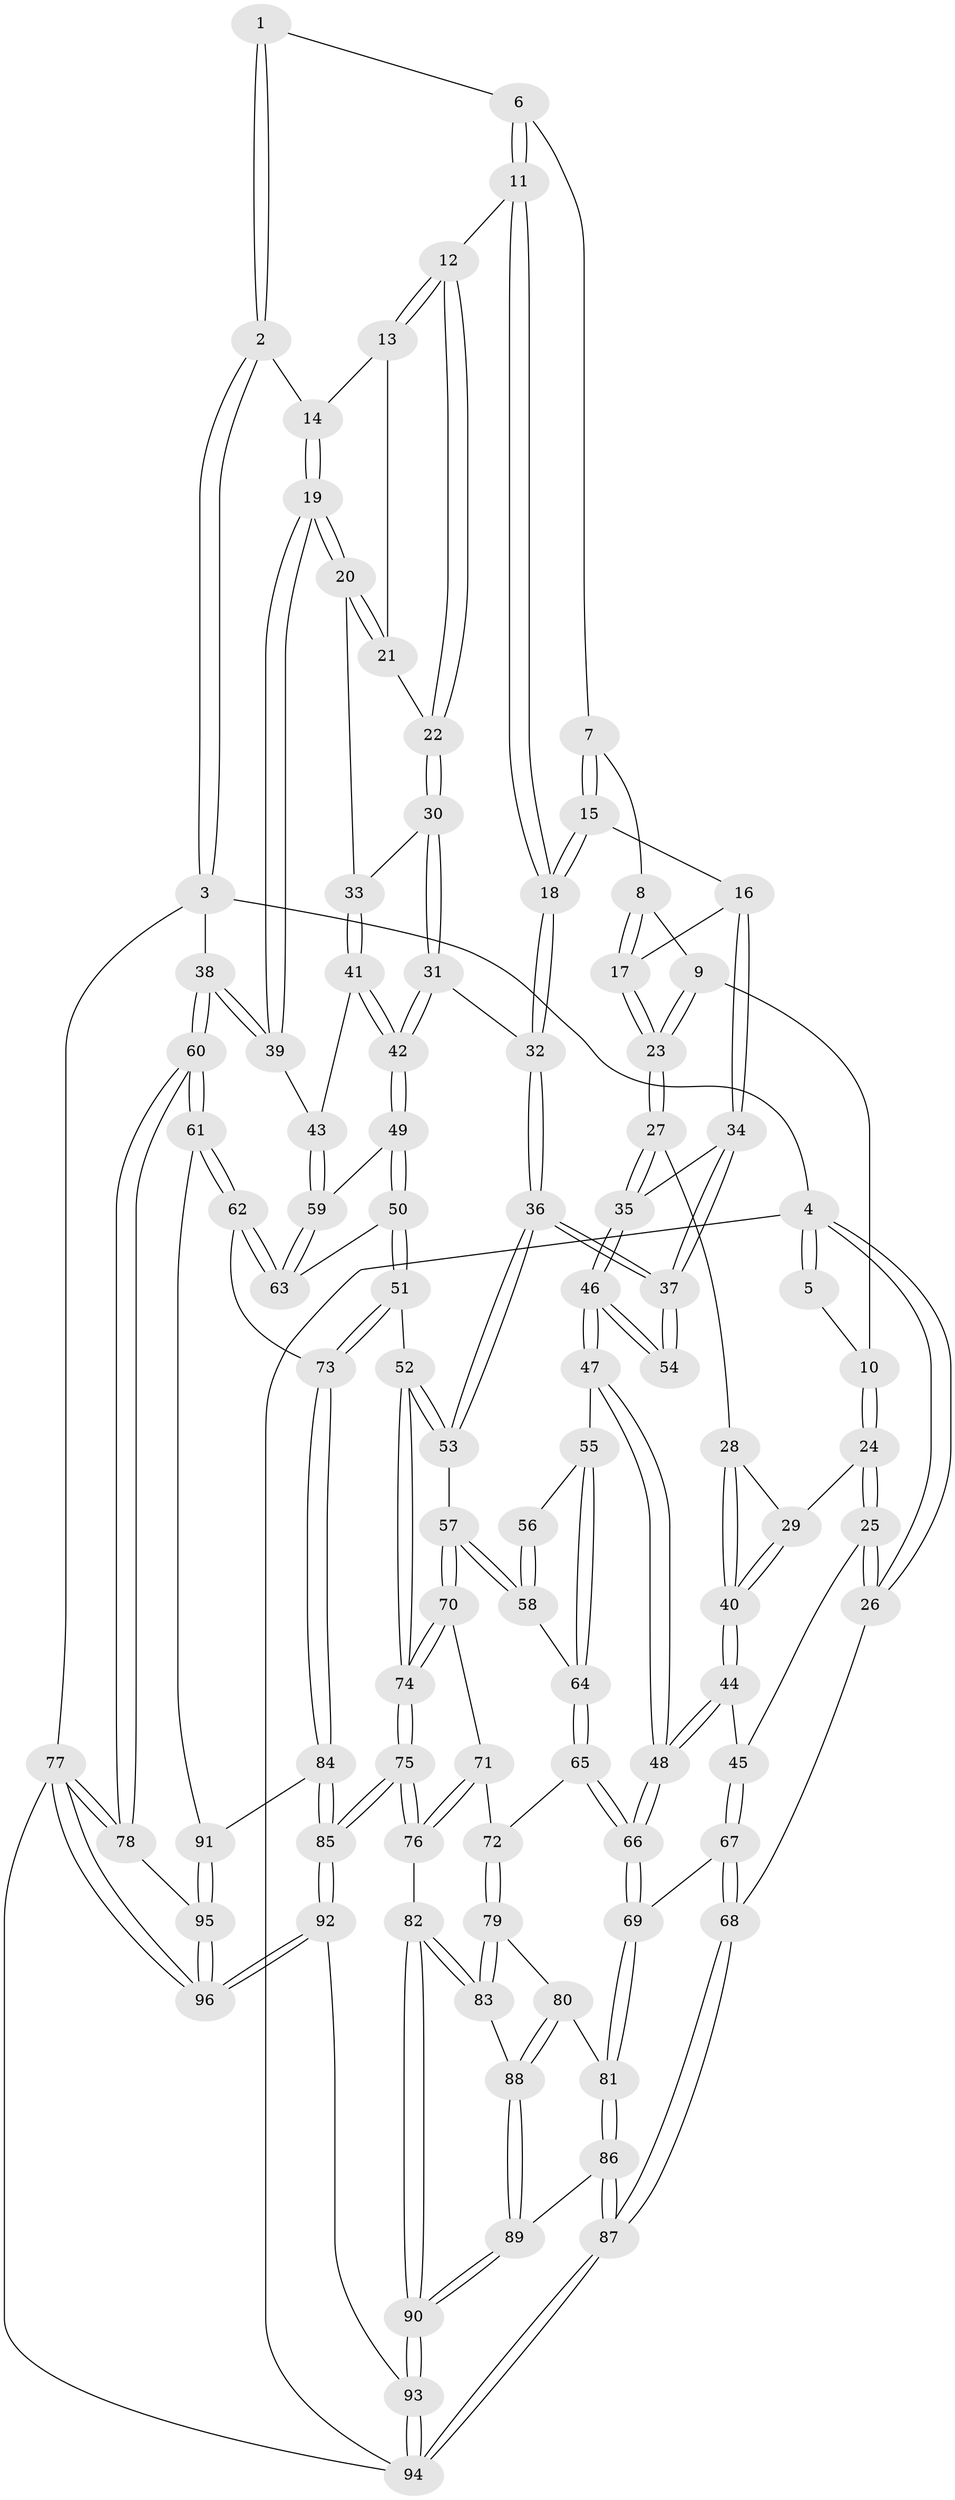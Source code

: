 // Generated by graph-tools (version 1.1) at 2025/03/03/09/25 03:03:15]
// undirected, 96 vertices, 237 edges
graph export_dot {
graph [start="1"]
  node [color=gray90,style=filled];
  1 [pos="+0.45737527443328846+0"];
  2 [pos="+1+0"];
  3 [pos="+1+0"];
  4 [pos="+0+0"];
  5 [pos="+0+0"];
  6 [pos="+0.4643892899559583+0"];
  7 [pos="+0.4307229045888268+0.02600386506644166"];
  8 [pos="+0.3232142822565553+0.09581816058980583"];
  9 [pos="+0.14806283950081317+0.15501345830666616"];
  10 [pos="+0.13724946789721662+0.1532186215299549"];
  11 [pos="+0.6793965022165033+0.15619161676098747"];
  12 [pos="+0.6831062820638111+0.15512597700926947"];
  13 [pos="+0.9600414787491377+0.007714275048374166"];
  14 [pos="+1+0"];
  15 [pos="+0.43695548379608934+0.22393104238111397"];
  16 [pos="+0.433700566582283+0.2333161572567085"];
  17 [pos="+0.29279645664070325+0.2648868028395224"];
  18 [pos="+0.6553403420801482+0.25325248559882224"];
  19 [pos="+0.9675305195352812+0.341672696962493"];
  20 [pos="+0.9575862982212763+0.33898286139229916"];
  21 [pos="+0.8973692489252366+0.20774488839369687"];
  22 [pos="+0.8394343065369784+0.2627142133415666"];
  23 [pos="+0.27049226339479226+0.28077345427107236"];
  24 [pos="+0.02708075835997889+0.27019369361549944"];
  25 [pos="+0.0184663981753232+0.2735187864957171"];
  26 [pos="+0+0.3114881798873212"];
  27 [pos="+0.2641896980351488+0.3446731096671239"];
  28 [pos="+0.18376020393275924+0.34366381864797235"];
  29 [pos="+0.055274180476510414+0.2871935979271659"];
  30 [pos="+0.8317365754372882+0.2897469470187348"];
  31 [pos="+0.7179358608021933+0.3369681565405841"];
  32 [pos="+0.6605104622503091+0.33138575468107245"];
  33 [pos="+0.8847038849286992+0.35697597848772156"];
  34 [pos="+0.4464921783867467+0.31916487633950474"];
  35 [pos="+0.2874931629770497+0.383875093818622"];
  36 [pos="+0.5889197713985941+0.4424832430522837"];
  37 [pos="+0.5166526358363815+0.399702628289468"];
  38 [pos="+1+0.40545429951168727"];
  39 [pos="+1+0.38607247925857646"];
  40 [pos="+0.14995860087563723+0.4254507795515447"];
  41 [pos="+0.8451009463748861+0.4189739526616905"];
  42 [pos="+0.8429746119724885+0.4213662256742104"];
  43 [pos="+0.9829747190390319+0.4307420132949891"];
  44 [pos="+0.15138920528365205+0.49184284251373295"];
  45 [pos="+0.11389993222744675+0.4876653598636232"];
  46 [pos="+0.2878074177036097+0.3972078667494245"];
  47 [pos="+0.27339670079206996+0.44986825893464494"];
  48 [pos="+0.16717769503997496+0.500136201728466"];
  49 [pos="+0.8398462514087165+0.4634922434704758"];
  50 [pos="+0.7287296619459348+0.5346752604776608"];
  51 [pos="+0.6735891328467158+0.5648263240304059"];
  52 [pos="+0.661324689684973+0.5597237605520734"];
  53 [pos="+0.5947646457045705+0.4866666053741139"];
  54 [pos="+0.40826885821089876+0.433061229610941"];
  55 [pos="+0.2765628210554892+0.4538769211776345"];
  56 [pos="+0.3926075382716606+0.4673100887593146"];
  57 [pos="+0.509919542849204+0.5361389262007824"];
  58 [pos="+0.39647106918414077+0.5103321658990676"];
  59 [pos="+0.8964680901497116+0.503071628931727"];
  60 [pos="+1+0.7167043753475906"];
  61 [pos="+1+0.711076916122059"];
  62 [pos="+0.9806033583399923+0.666004379760327"];
  63 [pos="+0.9266856580884123+0.570363709361515"];
  64 [pos="+0.3255692949029776+0.5330466488255039"];
  65 [pos="+0.3240507798672438+0.5985657853513636"];
  66 [pos="+0.18185573741551503+0.6113628142489378"];
  67 [pos="+0+0.553686310928549"];
  68 [pos="+0+0.5704470852867204"];
  69 [pos="+0.1746370902796561+0.6248670218791408"];
  70 [pos="+0.46176592249057774+0.596085877223717"];
  71 [pos="+0.41886644118257244+0.6150711018576615"];
  72 [pos="+0.33466593327480176+0.6116673613129024"];
  73 [pos="+0.7785949558648142+0.692459060372361"];
  74 [pos="+0.5232722756537219+0.7766891643952328"];
  75 [pos="+0.5191534835307169+0.7912165238021441"];
  76 [pos="+0.4234018629765764+0.761556800798961"];
  77 [pos="+1+1"];
  78 [pos="+1+0.8963917196003856"];
  79 [pos="+0.33449259320424984+0.6130502725253663"];
  80 [pos="+0.2459194244398537+0.698534671756471"];
  81 [pos="+0.1673567543884024+0.6742813021938907"];
  82 [pos="+0.3928157644434178+0.7623478121893756"];
  83 [pos="+0.34192710339543914+0.7395946743175588"];
  84 [pos="+0.7660426951980177+0.7315375125951242"];
  85 [pos="+0.568134544248433+0.8895550943645043"];
  86 [pos="+0.10044180596994826+0.7730541360084645"];
  87 [pos="+0+0.8692211201316487"];
  88 [pos="+0.3102165444404137+0.749283316847538"];
  89 [pos="+0.22745479311475242+0.8426713552306766"];
  90 [pos="+0.29643097750727987+0.9832270431663916"];
  91 [pos="+0.8370026966254426+0.9021082146910577"];
  92 [pos="+0.5635672230460492+1"];
  93 [pos="+0.33869131387543844+1"];
  94 [pos="+0+1"];
  95 [pos="+0.8234658160065033+0.9512896364756143"];
  96 [pos="+0.7008810456064221+1"];
  1 -- 2;
  1 -- 2;
  1 -- 6;
  2 -- 3;
  2 -- 3;
  2 -- 14;
  3 -- 4;
  3 -- 38;
  3 -- 77;
  4 -- 5;
  4 -- 5;
  4 -- 26;
  4 -- 26;
  4 -- 94;
  5 -- 10;
  6 -- 7;
  6 -- 11;
  6 -- 11;
  7 -- 8;
  7 -- 15;
  7 -- 15;
  8 -- 9;
  8 -- 17;
  8 -- 17;
  9 -- 10;
  9 -- 23;
  9 -- 23;
  10 -- 24;
  10 -- 24;
  11 -- 12;
  11 -- 18;
  11 -- 18;
  12 -- 13;
  12 -- 13;
  12 -- 22;
  12 -- 22;
  13 -- 14;
  13 -- 21;
  14 -- 19;
  14 -- 19;
  15 -- 16;
  15 -- 18;
  15 -- 18;
  16 -- 17;
  16 -- 34;
  16 -- 34;
  17 -- 23;
  17 -- 23;
  18 -- 32;
  18 -- 32;
  19 -- 20;
  19 -- 20;
  19 -- 39;
  19 -- 39;
  20 -- 21;
  20 -- 21;
  20 -- 33;
  21 -- 22;
  22 -- 30;
  22 -- 30;
  23 -- 27;
  23 -- 27;
  24 -- 25;
  24 -- 25;
  24 -- 29;
  25 -- 26;
  25 -- 26;
  25 -- 45;
  26 -- 68;
  27 -- 28;
  27 -- 35;
  27 -- 35;
  28 -- 29;
  28 -- 40;
  28 -- 40;
  29 -- 40;
  29 -- 40;
  30 -- 31;
  30 -- 31;
  30 -- 33;
  31 -- 32;
  31 -- 42;
  31 -- 42;
  32 -- 36;
  32 -- 36;
  33 -- 41;
  33 -- 41;
  34 -- 35;
  34 -- 37;
  34 -- 37;
  35 -- 46;
  35 -- 46;
  36 -- 37;
  36 -- 37;
  36 -- 53;
  36 -- 53;
  37 -- 54;
  37 -- 54;
  38 -- 39;
  38 -- 39;
  38 -- 60;
  38 -- 60;
  39 -- 43;
  40 -- 44;
  40 -- 44;
  41 -- 42;
  41 -- 42;
  41 -- 43;
  42 -- 49;
  42 -- 49;
  43 -- 59;
  43 -- 59;
  44 -- 45;
  44 -- 48;
  44 -- 48;
  45 -- 67;
  45 -- 67;
  46 -- 47;
  46 -- 47;
  46 -- 54;
  46 -- 54;
  47 -- 48;
  47 -- 48;
  47 -- 55;
  48 -- 66;
  48 -- 66;
  49 -- 50;
  49 -- 50;
  49 -- 59;
  50 -- 51;
  50 -- 51;
  50 -- 63;
  51 -- 52;
  51 -- 73;
  51 -- 73;
  52 -- 53;
  52 -- 53;
  52 -- 74;
  52 -- 74;
  53 -- 57;
  55 -- 56;
  55 -- 64;
  55 -- 64;
  56 -- 58;
  56 -- 58;
  57 -- 58;
  57 -- 58;
  57 -- 70;
  57 -- 70;
  58 -- 64;
  59 -- 63;
  59 -- 63;
  60 -- 61;
  60 -- 61;
  60 -- 78;
  60 -- 78;
  61 -- 62;
  61 -- 62;
  61 -- 91;
  62 -- 63;
  62 -- 63;
  62 -- 73;
  64 -- 65;
  64 -- 65;
  65 -- 66;
  65 -- 66;
  65 -- 72;
  66 -- 69;
  66 -- 69;
  67 -- 68;
  67 -- 68;
  67 -- 69;
  68 -- 87;
  68 -- 87;
  69 -- 81;
  69 -- 81;
  70 -- 71;
  70 -- 74;
  70 -- 74;
  71 -- 72;
  71 -- 76;
  71 -- 76;
  72 -- 79;
  72 -- 79;
  73 -- 84;
  73 -- 84;
  74 -- 75;
  74 -- 75;
  75 -- 76;
  75 -- 76;
  75 -- 85;
  75 -- 85;
  76 -- 82;
  77 -- 78;
  77 -- 78;
  77 -- 96;
  77 -- 96;
  77 -- 94;
  78 -- 95;
  79 -- 80;
  79 -- 83;
  79 -- 83;
  80 -- 81;
  80 -- 88;
  80 -- 88;
  81 -- 86;
  81 -- 86;
  82 -- 83;
  82 -- 83;
  82 -- 90;
  82 -- 90;
  83 -- 88;
  84 -- 85;
  84 -- 85;
  84 -- 91;
  85 -- 92;
  85 -- 92;
  86 -- 87;
  86 -- 87;
  86 -- 89;
  87 -- 94;
  87 -- 94;
  88 -- 89;
  88 -- 89;
  89 -- 90;
  89 -- 90;
  90 -- 93;
  90 -- 93;
  91 -- 95;
  91 -- 95;
  92 -- 93;
  92 -- 96;
  92 -- 96;
  93 -- 94;
  93 -- 94;
  95 -- 96;
  95 -- 96;
}
